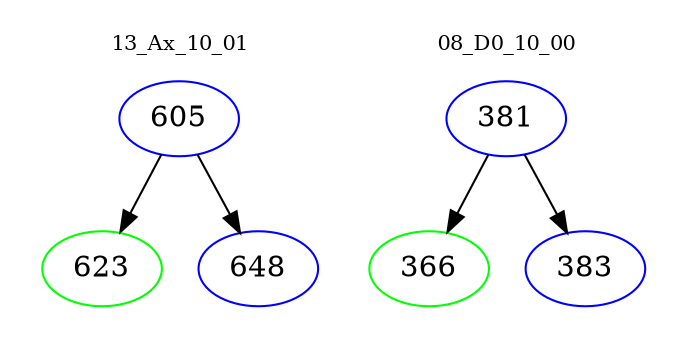 digraph{
subgraph cluster_0 {
color = white
label = "13_Ax_10_01";
fontsize=10;
T0_605 [label="605", color="blue"]
T0_605 -> T0_623 [color="black"]
T0_623 [label="623", color="green"]
T0_605 -> T0_648 [color="black"]
T0_648 [label="648", color="blue"]
}
subgraph cluster_1 {
color = white
label = "08_D0_10_00";
fontsize=10;
T1_381 [label="381", color="blue"]
T1_381 -> T1_366 [color="black"]
T1_366 [label="366", color="green"]
T1_381 -> T1_383 [color="black"]
T1_383 [label="383", color="blue"]
}
}
